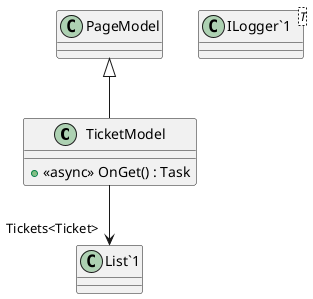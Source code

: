 @startuml
class TicketModel {
    + <<async>> OnGet() : Task
}
class "ILogger`1"<T> {
}
PageModel <|-- TicketModel
TicketModel --> "Tickets<Ticket>" "List`1"
@enduml
